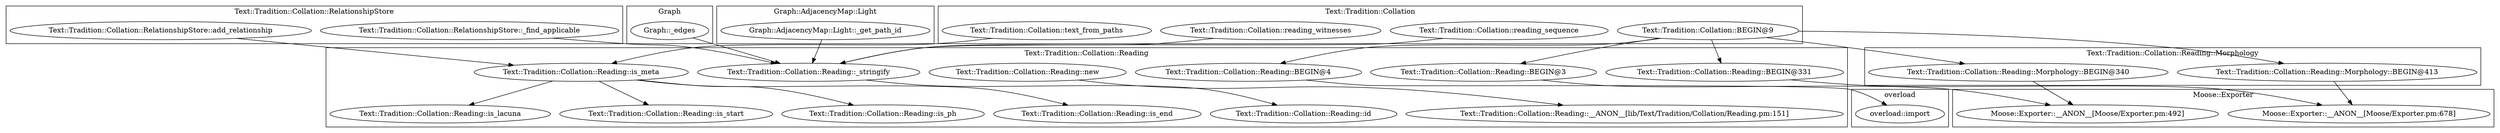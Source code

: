 digraph {
graph [overlap=false]
subgraph cluster_Text_Tradition_Collation {
	label="Text::Tradition::Collation";
	"Text::Tradition::Collation::text_from_paths";
	"Text::Tradition::Collation::reading_sequence";
	"Text::Tradition::Collation::reading_witnesses";
	"Text::Tradition::Collation::BEGIN@9";
}
subgraph cluster_Text_Tradition_Collation_RelationshipStore {
	label="Text::Tradition::Collation::RelationshipStore";
	"Text::Tradition::Collation::RelationshipStore::_find_applicable";
	"Text::Tradition::Collation::RelationshipStore::add_relationship";
}
subgraph cluster_Text_Tradition_Collation_Reading {
	label="Text::Tradition::Collation::Reading";
	"Text::Tradition::Collation::Reading::is_lacuna";
	"Text::Tradition::Collation::Reading::is_start";
	"Text::Tradition::Collation::Reading::new";
	"Text::Tradition::Collation::Reading::is_meta";
	"Text::Tradition::Collation::Reading::BEGIN@4";
	"Text::Tradition::Collation::Reading::is_ph";
	"Text::Tradition::Collation::Reading::is_end";
	"Text::Tradition::Collation::Reading::__ANON__[lib/Text/Tradition/Collation/Reading.pm:151]";
	"Text::Tradition::Collation::Reading::_stringify";
	"Text::Tradition::Collation::Reading::BEGIN@331";
	"Text::Tradition::Collation::Reading::BEGIN@3";
	"Text::Tradition::Collation::Reading::id";
}
subgraph cluster_Graph {
	label="Graph";
	"Graph::_edges";
}
subgraph cluster_Text_Tradition_Collation_Reading_Morphology {
	label="Text::Tradition::Collation::Reading::Morphology";
	"Text::Tradition::Collation::Reading::Morphology::BEGIN@340";
	"Text::Tradition::Collation::Reading::Morphology::BEGIN@413";
}
subgraph cluster_overload {
	label="overload";
	"overload::import";
}
subgraph cluster_Moose_Exporter {
	label="Moose::Exporter";
	"Moose::Exporter::__ANON__[Moose/Exporter.pm:492]";
	"Moose::Exporter::__ANON__[Moose/Exporter.pm:678]";
}
subgraph cluster_Graph_AdjacencyMap_Light {
	label="Graph::AdjacencyMap::Light";
	"Graph::AdjacencyMap::Light::_get_path_id";
}
"Text::Tradition::Collation::Reading::BEGIN@4" -> "overload::import";
"Text::Tradition::Collation::BEGIN@9" -> "Text::Tradition::Collation::Reading::BEGIN@4";
"Text::Tradition::Collation::Reading::is_meta" -> "Text::Tradition::Collation::Reading::is_end";
"Text::Tradition::Collation::Reading::is_meta" -> "Text::Tradition::Collation::Reading::is_ph";
"Text::Tradition::Collation::BEGIN@9" -> "Text::Tradition::Collation::Reading::Morphology::BEGIN@340";
"Text::Tradition::Collation::BEGIN@9" -> "Text::Tradition::Collation::Reading::BEGIN@331";
"Text::Tradition::Collation::BEGIN@9" -> "Text::Tradition::Collation::Reading::BEGIN@3";
"Text::Tradition::Collation::Reading::Morphology::BEGIN@413" -> "Moose::Exporter::__ANON__[Moose/Exporter.pm:678]";
"Text::Tradition::Collation::Reading::BEGIN@331" -> "Moose::Exporter::__ANON__[Moose/Exporter.pm:678]";
"Text::Tradition::Collation::Reading::Morphology::BEGIN@340" -> "Moose::Exporter::__ANON__[Moose/Exporter.pm:492]";
"Text::Tradition::Collation::Reading::BEGIN@3" -> "Moose::Exporter::__ANON__[Moose/Exporter.pm:492]";
"Text::Tradition::Collation::Reading::is_meta" -> "Text::Tradition::Collation::Reading::is_start";
"Text::Tradition::Collation::Reading::_stringify" -> "Text::Tradition::Collation::Reading::id";
"Text::Tradition::Collation::text_from_paths" -> "Text::Tradition::Collation::Reading::is_meta";
"Text::Tradition::Collation::RelationshipStore::add_relationship" -> "Text::Tradition::Collation::Reading::is_meta";
"Text::Tradition::Collation::reading_witnesses" -> "Text::Tradition::Collation::Reading::_stringify";
"Text::Tradition::Collation::reading_sequence" -> "Text::Tradition::Collation::Reading::_stringify";
"Graph::_edges" -> "Text::Tradition::Collation::Reading::_stringify";
"Graph::AdjacencyMap::Light::_get_path_id" -> "Text::Tradition::Collation::Reading::_stringify";
"Text::Tradition::Collation::RelationshipStore::_find_applicable" -> "Text::Tradition::Collation::Reading::_stringify";
"Text::Tradition::Collation::Reading::new" -> "Text::Tradition::Collation::Reading::__ANON__[lib/Text/Tradition/Collation/Reading.pm:151]";
"Text::Tradition::Collation::BEGIN@9" -> "Text::Tradition::Collation::Reading::Morphology::BEGIN@413";
"Text::Tradition::Collation::Reading::is_meta" -> "Text::Tradition::Collation::Reading::is_lacuna";
}
